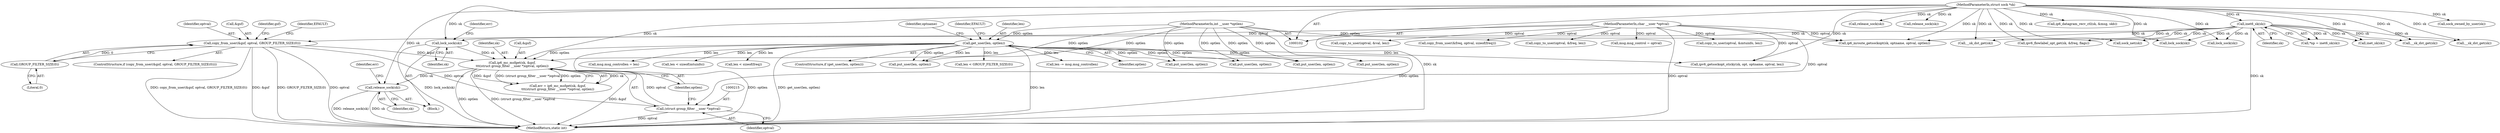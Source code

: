 digraph "0_linux_45f6fad84cc305103b28d73482b344d7f5b76f39_10@pointer" {
"1000218" [label="(Call,release_sock(sk))"];
"1000210" [label="(Call,ip6_mc_msfget(sk, &gsf,\n\t\t\t(struct group_filter __user *)optval, optlen))"];
"1000206" [label="(Call,lock_sock(sk))"];
"1000113" [label="(Call,inet6_sk(sk))"];
"1000103" [label="(MethodParameterIn,struct sock *sk)"];
"1000186" [label="(Call,copy_from_user(&gsf, optval, GROUP_FILTER_SIZE(0)))"];
"1000106" [label="(MethodParameterIn,char __user *optval)"];
"1000190" [label="(Call,GROUP_FILTER_SIZE(0))"];
"1000214" [label="(Call,(struct group_filter __user *)optval)"];
"1000127" [label="(Call,get_user(len, optlen))"];
"1000107" [label="(MethodParameterIn,int __user *optlen)"];
"1000602" [label="(Call,release_sock(sk))"];
"1000221" [label="(Identifier,err)"];
"1000174" [label="(Block,)"];
"1000209" [label="(Identifier,err)"];
"1000185" [label="(ControlStructure,if (copy_from_user(&gsf, optval, GROUP_FILTER_SIZE(0))))"];
"1000113" [label="(Call,inet6_sk(sk))"];
"1000723" [label="(Call,__sk_dst_get(sk))"];
"1000264" [label="(Call,release_sock(sk))"];
"1000187" [label="(Call,&gsf)"];
"1000199" [label="(Identifier,gsf)"];
"1000584" [label="(Call,lock_sock(sk))"];
"1000212" [label="(Call,&gsf)"];
"1000194" [label="(Identifier,EFAULT)"];
"1000106" [label="(MethodParameterIn,char __user *optval)"];
"1000126" [label="(ControlStructure,if (get_user(len, optlen)))"];
"1000218" [label="(Call,release_sock(sk))"];
"1000190" [label="(Call,GROUP_FILTER_SIZE(0))"];
"1001029" [label="(Call,copy_to_user(optval, &val, len))"];
"1000178" [label="(Call,len < GROUP_FILTER_SIZE(0))"];
"1000211" [label="(Identifier,sk)"];
"1000743" [label="(Call,put_user(len, optlen))"];
"1000477" [label="(Call,put_user(len, optlen))"];
"1000471" [label="(Call,len -= msg.msg_controllen)"];
"1000937" [label="(Call,put_user(len, optlen))"];
"1000219" [label="(Identifier,sk)"];
"1000925" [label="(Call,ipv6_flowlabel_opt_get(sk, &freq, flags))"];
"1000890" [label="(Call,copy_from_user(&freq, optval, sizeof(freq)))"];
"1000944" [label="(Call,copy_to_user(optval, &freq, len))"];
"1000214" [label="(Call,(struct group_filter __user *)optval)"];
"1000240" [label="(Call,msg.msg_controllen = len)"];
"1000235" [label="(Call,msg.msg_control = optval)"];
"1000824" [label="(Call,sock_net(sk))"];
"1000216" [label="(Identifier,optval)"];
"1000806" [label="(Call,__sk_dst_get(sk))"];
"1000750" [label="(Call,copy_to_user(optval, &mtuinfo, len))"];
"1000191" [label="(Literal,0)"];
"1000111" [label="(Call,*np = inet6_sk(sk))"];
"1000134" [label="(Identifier,optname)"];
"1000259" [label="(Call,ip6_datagram_recv_ctl(sk, &msg, skb))"];
"1000703" [label="(Call,len < sizeof(mtuinfo))"];
"1000208" [label="(Call,err = ip6_mc_msfget(sk, &gsf,\n\t\t\t(struct group_filter __user *)optval, optlen))"];
"1000489" [label="(Call,__sk_dst_get(sk))"];
"1001039" [label="(MethodReturn,static int)"];
"1000596" [label="(Call,ipv6_getsockopt_sticky(sk, opt, optname, optval, len))"];
"1000107" [label="(MethodParameterIn,int __user *optlen)"];
"1000250" [label="(Call,lock_sock(sk))"];
"1000121" [label="(Call,ip6_mroute_getsockopt(sk, optname, optval, optlen))"];
"1000882" [label="(Call,len < sizeof(freq))"];
"1000189" [label="(Identifier,optval)"];
"1000206" [label="(Call,lock_sock(sk))"];
"1000114" [label="(Identifier,sk)"];
"1000611" [label="(Call,put_user(len, optlen))"];
"1000103" [label="(MethodParameterIn,struct sock *sk)"];
"1000186" [label="(Call,copy_from_user(&gsf, optval, GROUP_FILTER_SIZE(0)))"];
"1000217" [label="(Identifier,optlen)"];
"1001022" [label="(Call,put_user(len, optlen))"];
"1000129" [label="(Identifier,optlen)"];
"1000764" [label="(Call,inet_sk(sk))"];
"1000127" [label="(Call,get_user(len, optlen))"];
"1000207" [label="(Identifier,sk)"];
"1000132" [label="(Identifier,EFAULT)"];
"1000128" [label="(Identifier,len)"];
"1000592" [label="(Call,sock_owned_by_user(sk))"];
"1000210" [label="(Call,ip6_mc_msfget(sk, &gsf,\n\t\t\t(struct group_filter __user *)optval, optlen))"];
"1000218" -> "1000174"  [label="AST: "];
"1000218" -> "1000219"  [label="CFG: "];
"1000219" -> "1000218"  [label="AST: "];
"1000221" -> "1000218"  [label="CFG: "];
"1000218" -> "1001039"  [label="DDG: sk"];
"1000218" -> "1001039"  [label="DDG: release_sock(sk)"];
"1000210" -> "1000218"  [label="DDG: sk"];
"1000103" -> "1000218"  [label="DDG: sk"];
"1000210" -> "1000208"  [label="AST: "];
"1000210" -> "1000217"  [label="CFG: "];
"1000211" -> "1000210"  [label="AST: "];
"1000212" -> "1000210"  [label="AST: "];
"1000214" -> "1000210"  [label="AST: "];
"1000217" -> "1000210"  [label="AST: "];
"1000208" -> "1000210"  [label="CFG: "];
"1000210" -> "1001039"  [label="DDG: optlen"];
"1000210" -> "1001039"  [label="DDG: (struct group_filter __user *)optval"];
"1000210" -> "1001039"  [label="DDG: &gsf"];
"1000210" -> "1000208"  [label="DDG: sk"];
"1000210" -> "1000208"  [label="DDG: &gsf"];
"1000210" -> "1000208"  [label="DDG: (struct group_filter __user *)optval"];
"1000210" -> "1000208"  [label="DDG: optlen"];
"1000206" -> "1000210"  [label="DDG: sk"];
"1000103" -> "1000210"  [label="DDG: sk"];
"1000186" -> "1000210"  [label="DDG: &gsf"];
"1000214" -> "1000210"  [label="DDG: optval"];
"1000127" -> "1000210"  [label="DDG: optlen"];
"1000107" -> "1000210"  [label="DDG: optlen"];
"1000206" -> "1000174"  [label="AST: "];
"1000206" -> "1000207"  [label="CFG: "];
"1000207" -> "1000206"  [label="AST: "];
"1000209" -> "1000206"  [label="CFG: "];
"1000206" -> "1001039"  [label="DDG: lock_sock(sk)"];
"1000113" -> "1000206"  [label="DDG: sk"];
"1000103" -> "1000206"  [label="DDG: sk"];
"1000113" -> "1000111"  [label="AST: "];
"1000113" -> "1000114"  [label="CFG: "];
"1000114" -> "1000113"  [label="AST: "];
"1000111" -> "1000113"  [label="CFG: "];
"1000113" -> "1001039"  [label="DDG: sk"];
"1000113" -> "1000111"  [label="DDG: sk"];
"1000103" -> "1000113"  [label="DDG: sk"];
"1000113" -> "1000121"  [label="DDG: sk"];
"1000113" -> "1000250"  [label="DDG: sk"];
"1000113" -> "1000489"  [label="DDG: sk"];
"1000113" -> "1000584"  [label="DDG: sk"];
"1000113" -> "1000723"  [label="DDG: sk"];
"1000113" -> "1000764"  [label="DDG: sk"];
"1000113" -> "1000806"  [label="DDG: sk"];
"1000113" -> "1000824"  [label="DDG: sk"];
"1000113" -> "1000925"  [label="DDG: sk"];
"1000103" -> "1000102"  [label="AST: "];
"1000103" -> "1001039"  [label="DDG: sk"];
"1000103" -> "1000121"  [label="DDG: sk"];
"1000103" -> "1000250"  [label="DDG: sk"];
"1000103" -> "1000259"  [label="DDG: sk"];
"1000103" -> "1000264"  [label="DDG: sk"];
"1000103" -> "1000489"  [label="DDG: sk"];
"1000103" -> "1000584"  [label="DDG: sk"];
"1000103" -> "1000592"  [label="DDG: sk"];
"1000103" -> "1000596"  [label="DDG: sk"];
"1000103" -> "1000602"  [label="DDG: sk"];
"1000103" -> "1000723"  [label="DDG: sk"];
"1000103" -> "1000764"  [label="DDG: sk"];
"1000103" -> "1000806"  [label="DDG: sk"];
"1000103" -> "1000824"  [label="DDG: sk"];
"1000103" -> "1000925"  [label="DDG: sk"];
"1000186" -> "1000185"  [label="AST: "];
"1000186" -> "1000190"  [label="CFG: "];
"1000187" -> "1000186"  [label="AST: "];
"1000189" -> "1000186"  [label="AST: "];
"1000190" -> "1000186"  [label="AST: "];
"1000194" -> "1000186"  [label="CFG: "];
"1000199" -> "1000186"  [label="CFG: "];
"1000186" -> "1001039"  [label="DDG: copy_from_user(&gsf, optval, GROUP_FILTER_SIZE(0))"];
"1000186" -> "1001039"  [label="DDG: &gsf"];
"1000186" -> "1001039"  [label="DDG: GROUP_FILTER_SIZE(0)"];
"1000186" -> "1001039"  [label="DDG: optval"];
"1000106" -> "1000186"  [label="DDG: optval"];
"1000190" -> "1000186"  [label="DDG: 0"];
"1000186" -> "1000214"  [label="DDG: optval"];
"1000106" -> "1000102"  [label="AST: "];
"1000106" -> "1001039"  [label="DDG: optval"];
"1000106" -> "1000121"  [label="DDG: optval"];
"1000106" -> "1000214"  [label="DDG: optval"];
"1000106" -> "1000235"  [label="DDG: optval"];
"1000106" -> "1000596"  [label="DDG: optval"];
"1000106" -> "1000750"  [label="DDG: optval"];
"1000106" -> "1000890"  [label="DDG: optval"];
"1000106" -> "1000944"  [label="DDG: optval"];
"1000106" -> "1001029"  [label="DDG: optval"];
"1000190" -> "1000191"  [label="CFG: "];
"1000191" -> "1000190"  [label="AST: "];
"1000214" -> "1000216"  [label="CFG: "];
"1000215" -> "1000214"  [label="AST: "];
"1000216" -> "1000214"  [label="AST: "];
"1000217" -> "1000214"  [label="CFG: "];
"1000214" -> "1001039"  [label="DDG: optval"];
"1000127" -> "1000126"  [label="AST: "];
"1000127" -> "1000129"  [label="CFG: "];
"1000128" -> "1000127"  [label="AST: "];
"1000129" -> "1000127"  [label="AST: "];
"1000132" -> "1000127"  [label="CFG: "];
"1000134" -> "1000127"  [label="CFG: "];
"1000127" -> "1001039"  [label="DDG: optlen"];
"1000127" -> "1001039"  [label="DDG: get_user(len, optlen)"];
"1000127" -> "1001039"  [label="DDG: len"];
"1000107" -> "1000127"  [label="DDG: optlen"];
"1000127" -> "1000178"  [label="DDG: len"];
"1000127" -> "1000240"  [label="DDG: len"];
"1000127" -> "1000471"  [label="DDG: len"];
"1000127" -> "1000477"  [label="DDG: optlen"];
"1000127" -> "1000596"  [label="DDG: len"];
"1000127" -> "1000611"  [label="DDG: optlen"];
"1000127" -> "1000703"  [label="DDG: len"];
"1000127" -> "1000743"  [label="DDG: optlen"];
"1000127" -> "1000882"  [label="DDG: len"];
"1000127" -> "1000937"  [label="DDG: optlen"];
"1000127" -> "1001022"  [label="DDG: len"];
"1000127" -> "1001022"  [label="DDG: optlen"];
"1000107" -> "1000102"  [label="AST: "];
"1000107" -> "1001039"  [label="DDG: optlen"];
"1000107" -> "1000121"  [label="DDG: optlen"];
"1000107" -> "1000477"  [label="DDG: optlen"];
"1000107" -> "1000611"  [label="DDG: optlen"];
"1000107" -> "1000743"  [label="DDG: optlen"];
"1000107" -> "1000937"  [label="DDG: optlen"];
"1000107" -> "1001022"  [label="DDG: optlen"];
}
